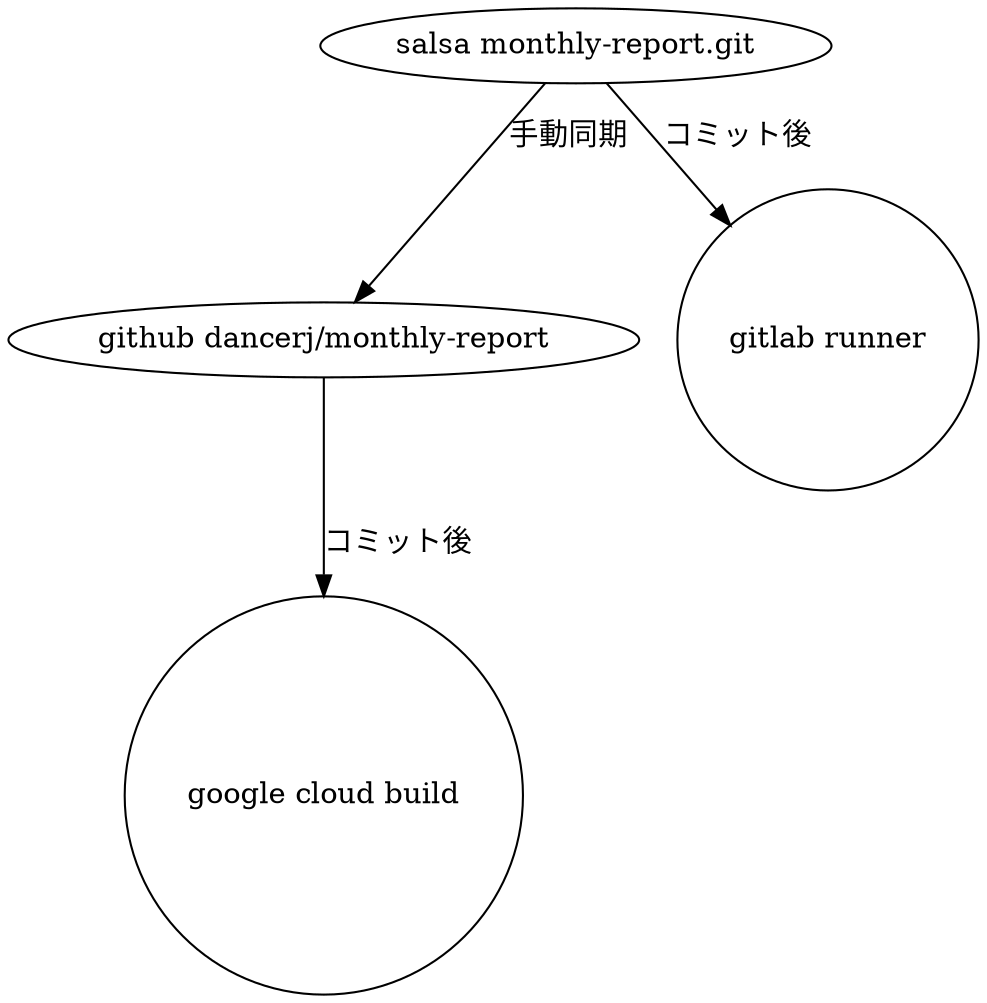 // (shell-command "dot debci.dot -T png > debci.png")

digraph structure {
  salsa [label="salsa monthly-report.git"]
  github [label="github dancerj/monthly-report"]
  cloudbuild [shape=circle label="google cloud build"]
  gitlabrunner [shape=circle label="gitlab runner"]

  salsa -> github [label="手動同期"]
  github -> cloudbuild [label="コミット後"]
  salsa -> gitlabrunner [label="コミット後"]
}
